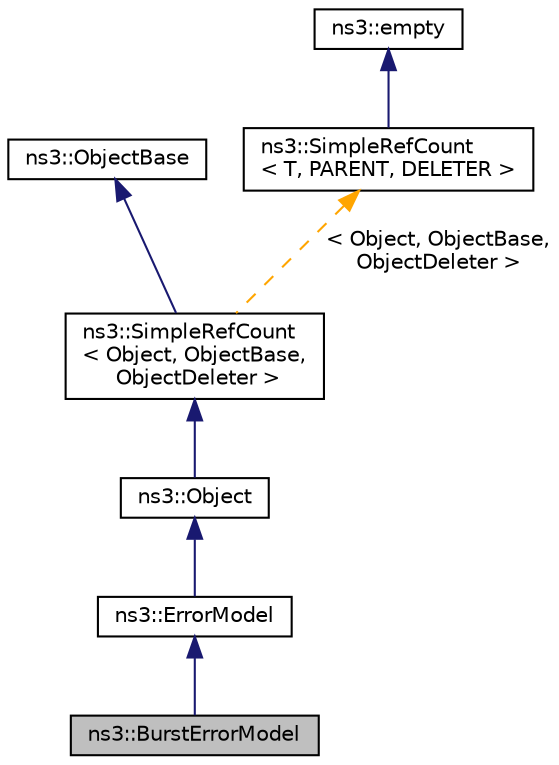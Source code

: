 digraph "ns3::BurstErrorModel"
{
 // LATEX_PDF_SIZE
  edge [fontname="Helvetica",fontsize="10",labelfontname="Helvetica",labelfontsize="10"];
  node [fontname="Helvetica",fontsize="10",shape=record];
  Node1 [label="ns3::BurstErrorModel",height=0.2,width=0.4,color="black", fillcolor="grey75", style="filled", fontcolor="black",tooltip="Determine which bursts of packets are errored corresponding to an underlying distribution,..."];
  Node2 -> Node1 [dir="back",color="midnightblue",fontsize="10",style="solid",fontname="Helvetica"];
  Node2 [label="ns3::ErrorModel",height=0.2,width=0.4,color="black", fillcolor="white", style="filled",URL="$classns3_1_1_error_model.html",tooltip="General error model that can be used to corrupt packets."];
  Node3 -> Node2 [dir="back",color="midnightblue",fontsize="10",style="solid",fontname="Helvetica"];
  Node3 [label="ns3::Object",height=0.2,width=0.4,color="black", fillcolor="white", style="filled",URL="$classns3_1_1_object.html",tooltip="A base class which provides memory management and object aggregation."];
  Node4 -> Node3 [dir="back",color="midnightblue",fontsize="10",style="solid",fontname="Helvetica"];
  Node4 [label="ns3::SimpleRefCount\l\< Object, ObjectBase,\l ObjectDeleter \>",height=0.2,width=0.4,color="black", fillcolor="white", style="filled",URL="$classns3_1_1_simple_ref_count.html",tooltip=" "];
  Node5 -> Node4 [dir="back",color="midnightblue",fontsize="10",style="solid",fontname="Helvetica"];
  Node5 [label="ns3::ObjectBase",height=0.2,width=0.4,color="black", fillcolor="white", style="filled",URL="$classns3_1_1_object_base.html",tooltip="Anchor the ns-3 type and attribute system."];
  Node6 -> Node4 [dir="back",color="orange",fontsize="10",style="dashed",label=" \< Object, ObjectBase,\l ObjectDeleter \>" ,fontname="Helvetica"];
  Node6 [label="ns3::SimpleRefCount\l\< T, PARENT, DELETER \>",height=0.2,width=0.4,color="black", fillcolor="white", style="filled",URL="$classns3_1_1_simple_ref_count.html",tooltip="A template-based reference counting class."];
  Node7 -> Node6 [dir="back",color="midnightblue",fontsize="10",style="solid",fontname="Helvetica"];
  Node7 [label="ns3::empty",height=0.2,width=0.4,color="black", fillcolor="white", style="filled",URL="$classns3_1_1empty.html",tooltip="make Callback use a separate empty type"];
}
